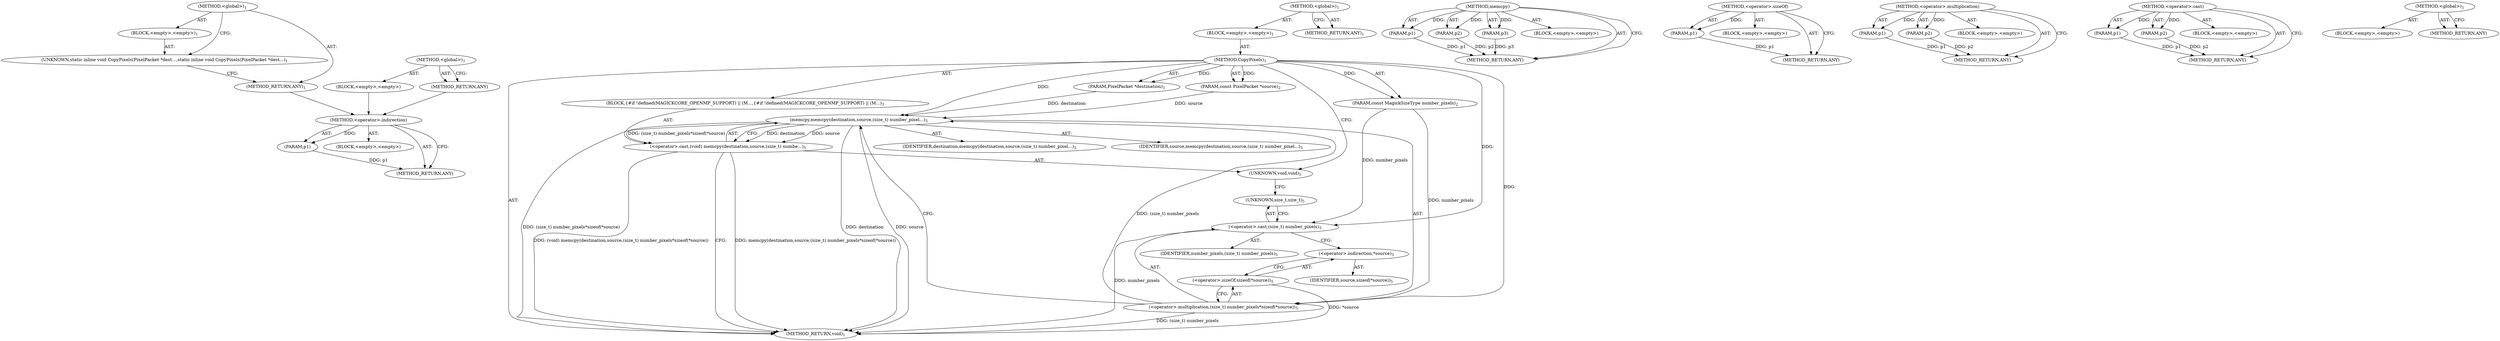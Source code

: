digraph "&lt;global&gt;" {
vulnerable_64 [label=<(METHOD,&lt;operator&gt;.indirection)>];
vulnerable_65 [label=<(PARAM,p1)>];
vulnerable_66 [label=<(BLOCK,&lt;empty&gt;,&lt;empty&gt;)>];
vulnerable_67 [label=<(METHOD_RETURN,ANY)>];
vulnerable_6 [label=<(METHOD,&lt;global&gt;)<SUB>1</SUB>>];
vulnerable_7 [label=<(BLOCK,&lt;empty&gt;,&lt;empty&gt;)<SUB>1</SUB>>];
vulnerable_8 [label=<(METHOD,CopyPixels)<SUB>1</SUB>>];
vulnerable_9 [label=<(PARAM,PixelPacket *destination)<SUB>1</SUB>>];
vulnerable_10 [label=<(PARAM,const PixelPacket *source)<SUB>2</SUB>>];
vulnerable_11 [label=<(PARAM,const MagickSizeType number_pixels)<SUB>2</SUB>>];
vulnerable_12 [label=<(BLOCK,{
#if !defined(MAGICKCORE_OPENMP_SUPPORT) || (M...,{
#if !defined(MAGICKCORE_OPENMP_SUPPORT) || (M...)<SUB>3</SUB>>];
vulnerable_13 [label=<(&lt;operator&gt;.cast,(void) memcpy(destination,source,(size_t) numbe...)<SUB>5</SUB>>];
vulnerable_14 [label=<(UNKNOWN,void,void)<SUB>5</SUB>>];
vulnerable_15 [label=<(memcpy,memcpy(destination,source,(size_t) number_pixel...)<SUB>5</SUB>>];
vulnerable_16 [label=<(IDENTIFIER,destination,memcpy(destination,source,(size_t) number_pixel...)<SUB>5</SUB>>];
vulnerable_17 [label=<(IDENTIFIER,source,memcpy(destination,source,(size_t) number_pixel...)<SUB>5</SUB>>];
vulnerable_18 [label=<(&lt;operator&gt;.multiplication,(size_t) number_pixels*sizeof(*source))<SUB>5</SUB>>];
vulnerable_19 [label=<(&lt;operator&gt;.cast,(size_t) number_pixels)<SUB>5</SUB>>];
vulnerable_20 [label=<(UNKNOWN,size_t,size_t)<SUB>5</SUB>>];
vulnerable_21 [label=<(IDENTIFIER,number_pixels,(size_t) number_pixels)<SUB>5</SUB>>];
vulnerable_22 [label=<(&lt;operator&gt;.sizeOf,sizeof(*source))<SUB>5</SUB>>];
vulnerable_23 [label=<(&lt;operator&gt;.indirection,*source)<SUB>5</SUB>>];
vulnerable_24 [label=<(IDENTIFIER,source,sizeof(*source))<SUB>5</SUB>>];
vulnerable_25 [label=<(METHOD_RETURN,void)<SUB>1</SUB>>];
vulnerable_27 [label=<(METHOD_RETURN,ANY)<SUB>1</SUB>>];
vulnerable_49 [label=<(METHOD,memcpy)>];
vulnerable_50 [label=<(PARAM,p1)>];
vulnerable_51 [label=<(PARAM,p2)>];
vulnerable_52 [label=<(PARAM,p3)>];
vulnerable_53 [label=<(BLOCK,&lt;empty&gt;,&lt;empty&gt;)>];
vulnerable_54 [label=<(METHOD_RETURN,ANY)>];
vulnerable_60 [label=<(METHOD,&lt;operator&gt;.sizeOf)>];
vulnerable_61 [label=<(PARAM,p1)>];
vulnerable_62 [label=<(BLOCK,&lt;empty&gt;,&lt;empty&gt;)>];
vulnerable_63 [label=<(METHOD_RETURN,ANY)>];
vulnerable_55 [label=<(METHOD,&lt;operator&gt;.multiplication)>];
vulnerable_56 [label=<(PARAM,p1)>];
vulnerable_57 [label=<(PARAM,p2)>];
vulnerable_58 [label=<(BLOCK,&lt;empty&gt;,&lt;empty&gt;)>];
vulnerable_59 [label=<(METHOD_RETURN,ANY)>];
vulnerable_44 [label=<(METHOD,&lt;operator&gt;.cast)>];
vulnerable_45 [label=<(PARAM,p1)>];
vulnerable_46 [label=<(PARAM,p2)>];
vulnerable_47 [label=<(BLOCK,&lt;empty&gt;,&lt;empty&gt;)>];
vulnerable_48 [label=<(METHOD_RETURN,ANY)>];
vulnerable_38 [label=<(METHOD,&lt;global&gt;)<SUB>1</SUB>>];
vulnerable_39 [label=<(BLOCK,&lt;empty&gt;,&lt;empty&gt;)>];
vulnerable_40 [label=<(METHOD_RETURN,ANY)>];
fixed_6 [label=<(METHOD,&lt;global&gt;)<SUB>1</SUB>>];
fixed_7 [label=<(BLOCK,&lt;empty&gt;,&lt;empty&gt;)<SUB>1</SUB>>];
fixed_8 [label=<(UNKNOWN,static inline void CopyPixels(PixelPacket *dest...,static inline void CopyPixels(PixelPacket *dest...)<SUB>1</SUB>>];
fixed_9 [label=<(METHOD_RETURN,ANY)<SUB>1</SUB>>];
fixed_14 [label=<(METHOD,&lt;global&gt;)<SUB>1</SUB>>];
fixed_15 [label=<(BLOCK,&lt;empty&gt;,&lt;empty&gt;)>];
fixed_16 [label=<(METHOD_RETURN,ANY)>];
vulnerable_64 -> vulnerable_65  [key=0, label="AST: "];
vulnerable_64 -> vulnerable_65  [key=1, label="DDG: "];
vulnerable_64 -> vulnerable_66  [key=0, label="AST: "];
vulnerable_64 -> vulnerable_67  [key=0, label="AST: "];
vulnerable_64 -> vulnerable_67  [key=1, label="CFG: "];
vulnerable_65 -> vulnerable_67  [key=0, label="DDG: p1"];
vulnerable_6 -> vulnerable_7  [key=0, label="AST: "];
vulnerable_6 -> vulnerable_27  [key=0, label="AST: "];
vulnerable_6 -> vulnerable_27  [key=1, label="CFG: "];
vulnerable_7 -> vulnerable_8  [key=0, label="AST: "];
vulnerable_8 -> vulnerable_9  [key=0, label="AST: "];
vulnerable_8 -> vulnerable_9  [key=1, label="DDG: "];
vulnerable_8 -> vulnerable_10  [key=0, label="AST: "];
vulnerable_8 -> vulnerable_10  [key=1, label="DDG: "];
vulnerable_8 -> vulnerable_11  [key=0, label="AST: "];
vulnerable_8 -> vulnerable_11  [key=1, label="DDG: "];
vulnerable_8 -> vulnerable_12  [key=0, label="AST: "];
vulnerable_8 -> vulnerable_25  [key=0, label="AST: "];
vulnerable_8 -> vulnerable_14  [key=0, label="CFG: "];
vulnerable_8 -> vulnerable_15  [key=0, label="DDG: "];
vulnerable_8 -> vulnerable_18  [key=0, label="DDG: "];
vulnerable_8 -> vulnerable_19  [key=0, label="DDG: "];
vulnerable_9 -> vulnerable_15  [key=0, label="DDG: destination"];
vulnerable_10 -> vulnerable_15  [key=0, label="DDG: source"];
vulnerable_11 -> vulnerable_18  [key=0, label="DDG: number_pixels"];
vulnerable_11 -> vulnerable_19  [key=0, label="DDG: number_pixels"];
vulnerable_12 -> vulnerable_13  [key=0, label="AST: "];
vulnerable_13 -> vulnerable_14  [key=0, label="AST: "];
vulnerable_13 -> vulnerable_15  [key=0, label="AST: "];
vulnerable_13 -> vulnerable_25  [key=0, label="CFG: "];
vulnerable_13 -> vulnerable_25  [key=1, label="DDG: memcpy(destination,source,(size_t) number_pixels*sizeof(*source))"];
vulnerable_13 -> vulnerable_25  [key=2, label="DDG: (void) memcpy(destination,source,(size_t) number_pixels*sizeof(*source))"];
vulnerable_14 -> vulnerable_20  [key=0, label="CFG: "];
vulnerable_15 -> vulnerable_16  [key=0, label="AST: "];
vulnerable_15 -> vulnerable_17  [key=0, label="AST: "];
vulnerable_15 -> vulnerable_18  [key=0, label="AST: "];
vulnerable_15 -> vulnerable_13  [key=0, label="CFG: "];
vulnerable_15 -> vulnerable_13  [key=1, label="DDG: destination"];
vulnerable_15 -> vulnerable_13  [key=2, label="DDG: source"];
vulnerable_15 -> vulnerable_13  [key=3, label="DDG: (size_t) number_pixels*sizeof(*source)"];
vulnerable_15 -> vulnerable_25  [key=0, label="DDG: destination"];
vulnerable_15 -> vulnerable_25  [key=1, label="DDG: source"];
vulnerable_15 -> vulnerable_25  [key=2, label="DDG: (size_t) number_pixels*sizeof(*source)"];
vulnerable_18 -> vulnerable_19  [key=0, label="AST: "];
vulnerable_18 -> vulnerable_22  [key=0, label="AST: "];
vulnerable_18 -> vulnerable_15  [key=0, label="CFG: "];
vulnerable_18 -> vulnerable_15  [key=1, label="DDG: (size_t) number_pixels"];
vulnerable_18 -> vulnerable_25  [key=0, label="DDG: (size_t) number_pixels"];
vulnerable_19 -> vulnerable_20  [key=0, label="AST: "];
vulnerable_19 -> vulnerable_21  [key=0, label="AST: "];
vulnerable_19 -> vulnerable_23  [key=0, label="CFG: "];
vulnerable_19 -> vulnerable_25  [key=0, label="DDG: number_pixels"];
vulnerable_20 -> vulnerable_19  [key=0, label="CFG: "];
vulnerable_22 -> vulnerable_23  [key=0, label="AST: "];
vulnerable_22 -> vulnerable_18  [key=0, label="CFG: "];
vulnerable_22 -> vulnerable_25  [key=0, label="DDG: *source"];
vulnerable_23 -> vulnerable_24  [key=0, label="AST: "];
vulnerable_23 -> vulnerable_22  [key=0, label="CFG: "];
vulnerable_49 -> vulnerable_50  [key=0, label="AST: "];
vulnerable_49 -> vulnerable_50  [key=1, label="DDG: "];
vulnerable_49 -> vulnerable_53  [key=0, label="AST: "];
vulnerable_49 -> vulnerable_51  [key=0, label="AST: "];
vulnerable_49 -> vulnerable_51  [key=1, label="DDG: "];
vulnerable_49 -> vulnerable_54  [key=0, label="AST: "];
vulnerable_49 -> vulnerable_54  [key=1, label="CFG: "];
vulnerable_49 -> vulnerable_52  [key=0, label="AST: "];
vulnerable_49 -> vulnerable_52  [key=1, label="DDG: "];
vulnerable_50 -> vulnerable_54  [key=0, label="DDG: p1"];
vulnerable_51 -> vulnerable_54  [key=0, label="DDG: p2"];
vulnerable_52 -> vulnerable_54  [key=0, label="DDG: p3"];
vulnerable_60 -> vulnerable_61  [key=0, label="AST: "];
vulnerable_60 -> vulnerable_61  [key=1, label="DDG: "];
vulnerable_60 -> vulnerable_62  [key=0, label="AST: "];
vulnerable_60 -> vulnerable_63  [key=0, label="AST: "];
vulnerable_60 -> vulnerable_63  [key=1, label="CFG: "];
vulnerable_61 -> vulnerable_63  [key=0, label="DDG: p1"];
vulnerable_55 -> vulnerable_56  [key=0, label="AST: "];
vulnerable_55 -> vulnerable_56  [key=1, label="DDG: "];
vulnerable_55 -> vulnerable_58  [key=0, label="AST: "];
vulnerable_55 -> vulnerable_57  [key=0, label="AST: "];
vulnerable_55 -> vulnerable_57  [key=1, label="DDG: "];
vulnerable_55 -> vulnerable_59  [key=0, label="AST: "];
vulnerable_55 -> vulnerable_59  [key=1, label="CFG: "];
vulnerable_56 -> vulnerable_59  [key=0, label="DDG: p1"];
vulnerable_57 -> vulnerable_59  [key=0, label="DDG: p2"];
vulnerable_44 -> vulnerable_45  [key=0, label="AST: "];
vulnerable_44 -> vulnerable_45  [key=1, label="DDG: "];
vulnerable_44 -> vulnerable_47  [key=0, label="AST: "];
vulnerable_44 -> vulnerable_46  [key=0, label="AST: "];
vulnerable_44 -> vulnerable_46  [key=1, label="DDG: "];
vulnerable_44 -> vulnerable_48  [key=0, label="AST: "];
vulnerable_44 -> vulnerable_48  [key=1, label="CFG: "];
vulnerable_45 -> vulnerable_48  [key=0, label="DDG: p1"];
vulnerable_46 -> vulnerable_48  [key=0, label="DDG: p2"];
vulnerable_38 -> vulnerable_39  [key=0, label="AST: "];
vulnerable_38 -> vulnerable_40  [key=0, label="AST: "];
vulnerable_38 -> vulnerable_40  [key=1, label="CFG: "];
fixed_6 -> fixed_7  [key=0, label="AST: "];
fixed_6 -> fixed_9  [key=0, label="AST: "];
fixed_6 -> fixed_8  [key=0, label="CFG: "];
fixed_7 -> fixed_8  [key=0, label="AST: "];
fixed_8 -> fixed_9  [key=0, label="CFG: "];
fixed_9 -> vulnerable_64  [key=0];
fixed_14 -> fixed_15  [key=0, label="AST: "];
fixed_14 -> fixed_16  [key=0, label="AST: "];
fixed_14 -> fixed_16  [key=1, label="CFG: "];
fixed_15 -> vulnerable_64  [key=0];
fixed_16 -> vulnerable_64  [key=0];
}
